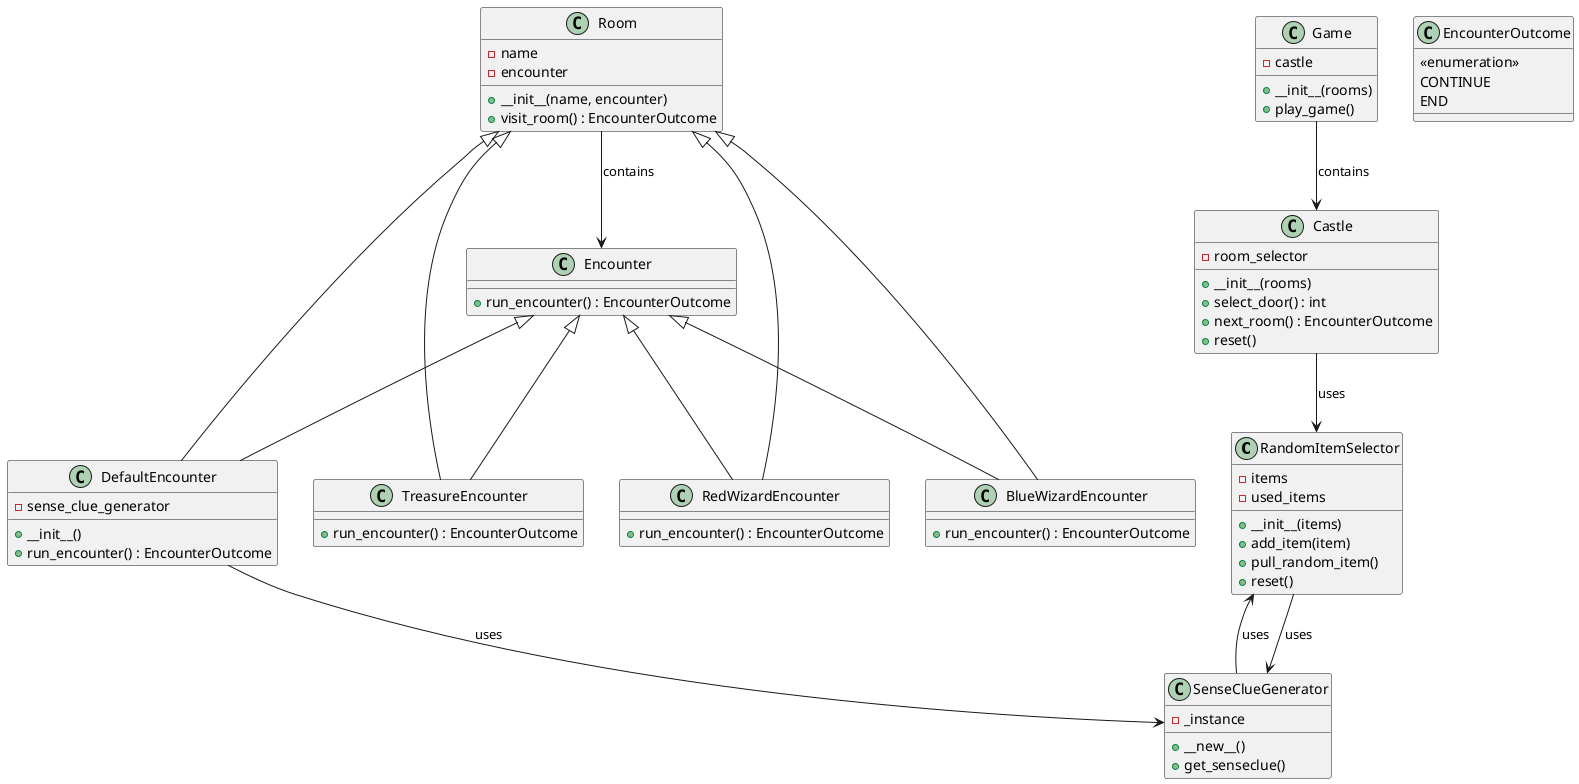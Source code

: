@startuml
!define RECTANGLE class

RECTANGLE RandomItemSelector {
    - items
    - used_items
    + __init__(items)
    + add_item(item)
    + pull_random_item()
    + reset()
}

RECTANGLE SenseClueGenerator {
    - _instance
    + __new__()
    + get_senseclue()
}

RECTANGLE EncounterOutcome {
    <<enumeration>>
    CONTINUE
    END
}

RECTANGLE Encounter {
    + run_encounter() : EncounterOutcome
}

RECTANGLE DefaultEncounter {
    - sense_clue_generator
    + __init__()
    + run_encounter() : EncounterOutcome
}

RECTANGLE Room {
    - name
    - encounter
    + __init__(name, encounter)
    + visit_room() : EncounterOutcome
}

RECTANGLE TreasureEncounter {
    + run_encounter() : EncounterOutcome
}

RECTANGLE RedWizardEncounter {
    + run_encounter() : EncounterOutcome
}

RECTANGLE BlueWizardEncounter {
    + run_encounter() : EncounterOutcome
}

RECTANGLE Castle {
    - room_selector
    + __init__(rooms)
    + select_door() : int
    + next_room() : EncounterOutcome
    + reset()
}

RECTANGLE Game {
    - castle
    + __init__(rooms)
    + play_game()
}

RandomItemSelector --> SenseClueGenerator : uses
SenseClueGenerator --> RandomItemSelector : uses
DefaultEncounter --> SenseClueGenerator : uses
Room --> Encounter : contains
Castle --> RandomItemSelector : uses
Game --> Castle : contains
Room <|-- DefaultEncounter
Room <|-- TreasureEncounter
Room <|-- RedWizardEncounter
Room <|-- BlueWizardEncounter
Encounter <|-- DefaultEncounter
Encounter <|-- TreasureEncounter
Encounter <|-- RedWizardEncounter
Encounter <|-- BlueWizardEncounter
@enduml